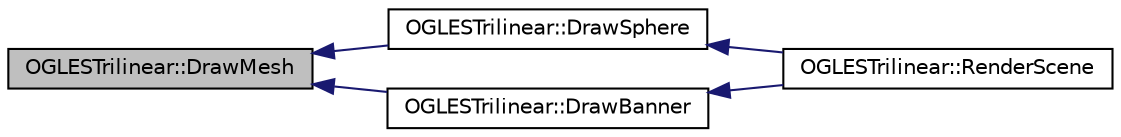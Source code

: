 digraph "OGLESTrilinear::DrawMesh"
{
  edge [fontname="Helvetica",fontsize="10",labelfontname="Helvetica",labelfontsize="10"];
  node [fontname="Helvetica",fontsize="10",shape=record];
  rankdir="LR";
  Node1 [label="OGLESTrilinear::DrawMesh",height=0.2,width=0.4,color="black", fillcolor="grey75", style="filled", fontcolor="black"];
  Node1 -> Node2 [dir="back",color="midnightblue",fontsize="10",style="solid",fontname="Helvetica"];
  Node2 [label="OGLESTrilinear::DrawSphere",height=0.2,width=0.4,color="black", fillcolor="white", style="filled",URL="$class_o_g_l_e_s_trilinear.html#a83e07a6af2eb7f1c388827db5239845f"];
  Node2 -> Node3 [dir="back",color="midnightblue",fontsize="10",style="solid",fontname="Helvetica"];
  Node3 [label="OGLESTrilinear::RenderScene",height=0.2,width=0.4,color="black", fillcolor="white", style="filled",URL="$class_o_g_l_e_s_trilinear.html#a9bcd2d9d44515a311904fe4dd1342653"];
  Node1 -> Node4 [dir="back",color="midnightblue",fontsize="10",style="solid",fontname="Helvetica"];
  Node4 [label="OGLESTrilinear::DrawBanner",height=0.2,width=0.4,color="black", fillcolor="white", style="filled",URL="$class_o_g_l_e_s_trilinear.html#ac52f766d31684290496f0b43fb455093"];
  Node4 -> Node3 [dir="back",color="midnightblue",fontsize="10",style="solid",fontname="Helvetica"];
}
